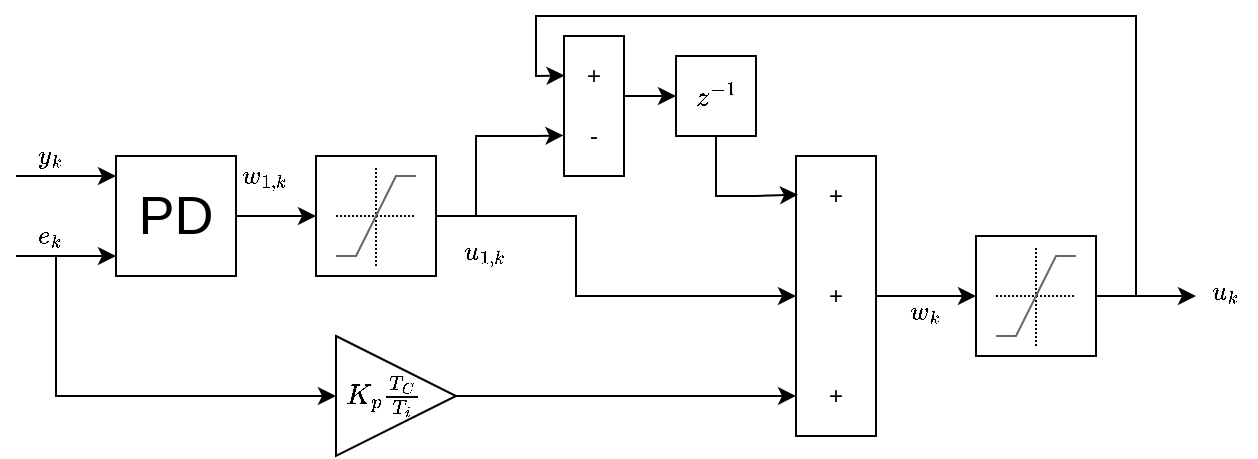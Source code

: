 <mxfile version="24.7.17">
  <diagram name="Pagina-1" id="lRAif52bMyJSiutm0Lax">
    <mxGraphModel dx="811" dy="470" grid="1" gridSize="10" guides="1" tooltips="1" connect="1" arrows="1" fold="1" page="1" pageScale="1" pageWidth="827" pageHeight="1169" math="1" shadow="0">
      <root>
        <mxCell id="0" />
        <mxCell id="1" parent="0" />
        <mxCell id="284J2wI9rGz6Ij0xIUgB-9" style="edgeStyle=orthogonalEdgeStyle;rounded=0;orthogonalLoop=1;jettySize=auto;html=1;entryX=0;entryY=0.5;entryDx=0;entryDy=0;" edge="1" parent="1" source="284J2wI9rGz6Ij0xIUgB-5" target="284J2wI9rGz6Ij0xIUgB-1">
          <mxGeometry relative="1" as="geometry" />
        </mxCell>
        <mxCell id="284J2wI9rGz6Ij0xIUgB-10" value="\(w_{1,k}\)" style="edgeLabel;html=1;align=center;verticalAlign=middle;resizable=0;points=[];" vertex="1" connectable="0" parent="284J2wI9rGz6Ij0xIUgB-9">
          <mxGeometry x="-0.317" relative="1" as="geometry">
            <mxPoint y="-20" as="offset" />
          </mxGeometry>
        </mxCell>
        <mxCell id="284J2wI9rGz6Ij0xIUgB-5" value="PD" style="whiteSpace=wrap;html=1;aspect=fixed;fillColor=none;fontSize=27;" vertex="1" parent="1">
          <mxGeometry x="190" y="250" width="60" height="60" as="geometry" />
        </mxCell>
        <mxCell id="284J2wI9rGz6Ij0xIUgB-7" value="" style="group" vertex="1" connectable="0" parent="1">
          <mxGeometry x="290" y="250" width="60" height="60" as="geometry" />
        </mxCell>
        <mxCell id="284J2wI9rGz6Ij0xIUgB-1" value="" style="whiteSpace=wrap;html=1;aspect=fixed;fillColor=none;" vertex="1" parent="284J2wI9rGz6Ij0xIUgB-7">
          <mxGeometry width="60" height="60" as="geometry" />
        </mxCell>
        <mxCell id="284J2wI9rGz6Ij0xIUgB-2" value="" style="endArrow=none;html=1;rounded=0;endFill=0;dashed=1;dashPattern=1 1;" edge="1" parent="284J2wI9rGz6Ij0xIUgB-7">
          <mxGeometry width="50" height="50" relative="1" as="geometry">
            <mxPoint x="30" y="55" as="sourcePoint" />
            <mxPoint x="30" y="5" as="targetPoint" />
          </mxGeometry>
        </mxCell>
        <mxCell id="284J2wI9rGz6Ij0xIUgB-3" value="" style="endArrow=none;html=1;rounded=0;endFill=0;dashed=1;dashPattern=1 1;" edge="1" parent="284J2wI9rGz6Ij0xIUgB-7">
          <mxGeometry width="50" height="50" relative="1" as="geometry">
            <mxPoint x="10" y="30" as="sourcePoint" />
            <mxPoint x="50" y="30" as="targetPoint" />
          </mxGeometry>
        </mxCell>
        <mxCell id="284J2wI9rGz6Ij0xIUgB-4" value="" style="endArrow=none;html=1;rounded=0;fillColor=#f5f5f5;strokeColor=#666666;" edge="1" parent="284J2wI9rGz6Ij0xIUgB-7">
          <mxGeometry width="50" height="50" relative="1" as="geometry">
            <mxPoint x="10" y="50" as="sourcePoint" />
            <mxPoint x="50" y="10" as="targetPoint" />
            <Array as="points">
              <mxPoint x="20" y="50" />
              <mxPoint x="40" y="10" />
            </Array>
          </mxGeometry>
        </mxCell>
        <mxCell id="284J2wI9rGz6Ij0xIUgB-11" style="edgeStyle=orthogonalEdgeStyle;rounded=0;orthogonalLoop=1;jettySize=auto;html=1;entryX=0;entryY=0.5;entryDx=0;entryDy=0;" edge="1" parent="1">
          <mxGeometry relative="1" as="geometry">
            <mxPoint x="140" y="260" as="sourcePoint" />
            <mxPoint x="190" y="260" as="targetPoint" />
          </mxGeometry>
        </mxCell>
        <mxCell id="284J2wI9rGz6Ij0xIUgB-12" value="\(y_{k}\)" style="edgeLabel;html=1;align=center;verticalAlign=middle;resizable=0;points=[];" vertex="1" connectable="0" parent="284J2wI9rGz6Ij0xIUgB-11">
          <mxGeometry x="-0.317" relative="1" as="geometry">
            <mxPoint y="-10" as="offset" />
          </mxGeometry>
        </mxCell>
        <mxCell id="284J2wI9rGz6Ij0xIUgB-13" style="edgeStyle=orthogonalEdgeStyle;rounded=0;orthogonalLoop=1;jettySize=auto;html=1;entryX=0;entryY=0.5;entryDx=0;entryDy=0;" edge="1" parent="1">
          <mxGeometry relative="1" as="geometry">
            <mxPoint x="140" y="300" as="sourcePoint" />
            <mxPoint x="190" y="300" as="targetPoint" />
          </mxGeometry>
        </mxCell>
        <mxCell id="284J2wI9rGz6Ij0xIUgB-14" value="\(e_{k}\)" style="edgeLabel;html=1;align=center;verticalAlign=middle;resizable=0;points=[];" vertex="1" connectable="0" parent="284J2wI9rGz6Ij0xIUgB-13">
          <mxGeometry x="-0.317" relative="1" as="geometry">
            <mxPoint y="-10" as="offset" />
          </mxGeometry>
        </mxCell>
        <mxCell id="284J2wI9rGz6Ij0xIUgB-15" value="\(K_p\frac{T_C}{T_i}\)&amp;nbsp; &amp;nbsp;&amp;nbsp;" style="triangle;whiteSpace=wrap;html=1;fillColor=none;" vertex="1" parent="1">
          <mxGeometry x="300" y="340" width="60" height="60" as="geometry" />
        </mxCell>
        <mxCell id="284J2wI9rGz6Ij0xIUgB-16" value="" style="endArrow=classic;html=1;rounded=0;entryX=0;entryY=0.5;entryDx=0;entryDy=0;" edge="1" parent="1" target="284J2wI9rGz6Ij0xIUgB-15">
          <mxGeometry width="50" height="50" relative="1" as="geometry">
            <mxPoint x="160" y="300" as="sourcePoint" />
            <mxPoint x="270" y="280" as="targetPoint" />
            <Array as="points">
              <mxPoint x="160" y="370" />
            </Array>
          </mxGeometry>
        </mxCell>
        <mxCell id="284J2wI9rGz6Ij0xIUgB-36" style="edgeStyle=orthogonalEdgeStyle;rounded=0;orthogonalLoop=1;jettySize=auto;html=1;entryX=0;entryY=0.5;entryDx=0;entryDy=0;" edge="1" parent="1" source="284J2wI9rGz6Ij0xIUgB-17" target="284J2wI9rGz6Ij0xIUgB-31">
          <mxGeometry relative="1" as="geometry" />
        </mxCell>
        <mxCell id="284J2wI9rGz6Ij0xIUgB-17" value="" style="rounded=0;whiteSpace=wrap;html=1;fillColor=none;" vertex="1" parent="1">
          <mxGeometry x="530" y="250" width="40" height="140" as="geometry" />
        </mxCell>
        <mxCell id="284J2wI9rGz6Ij0xIUgB-28" style="edgeStyle=orthogonalEdgeStyle;rounded=0;orthogonalLoop=1;jettySize=auto;html=1;entryX=0;entryY=0.5;entryDx=0;entryDy=0;" edge="1" parent="1" source="284J2wI9rGz6Ij0xIUgB-18" target="284J2wI9rGz6Ij0xIUgB-27">
          <mxGeometry relative="1" as="geometry">
            <Array as="points">
              <mxPoint x="460" y="220" />
              <mxPoint x="460" y="220" />
            </Array>
          </mxGeometry>
        </mxCell>
        <mxCell id="284J2wI9rGz6Ij0xIUgB-18" value="" style="rounded=0;whiteSpace=wrap;html=1;fillColor=none;" vertex="1" parent="1">
          <mxGeometry x="414" y="190" width="30" height="70" as="geometry" />
        </mxCell>
        <mxCell id="284J2wI9rGz6Ij0xIUgB-20" value="" style="endArrow=classic;html=1;rounded=0;entryX=-0.009;entryY=0.71;entryDx=0;entryDy=0;entryPerimeter=0;" edge="1" parent="1" target="284J2wI9rGz6Ij0xIUgB-18">
          <mxGeometry width="50" height="50" relative="1" as="geometry">
            <mxPoint x="370" y="280" as="sourcePoint" />
            <mxPoint x="410" y="240" as="targetPoint" />
            <Array as="points">
              <mxPoint x="370" y="240" />
              <mxPoint x="400" y="240" />
            </Array>
          </mxGeometry>
        </mxCell>
        <mxCell id="284J2wI9rGz6Ij0xIUgB-21" value="-" style="text;html=1;align=center;verticalAlign=middle;whiteSpace=wrap;rounded=0;" vertex="1" parent="1">
          <mxGeometry x="419" y="230" width="20" height="20" as="geometry" />
        </mxCell>
        <mxCell id="284J2wI9rGz6Ij0xIUgB-22" value="+" style="text;html=1;align=center;verticalAlign=middle;whiteSpace=wrap;rounded=0;" vertex="1" parent="1">
          <mxGeometry x="419" y="200" width="20" height="20" as="geometry" />
        </mxCell>
        <mxCell id="284J2wI9rGz6Ij0xIUgB-23" value="+" style="text;html=1;align=center;verticalAlign=middle;whiteSpace=wrap;rounded=0;" vertex="1" parent="1">
          <mxGeometry x="540" y="310" width="20" height="20" as="geometry" />
        </mxCell>
        <mxCell id="284J2wI9rGz6Ij0xIUgB-24" value="+" style="text;html=1;align=center;verticalAlign=middle;whiteSpace=wrap;rounded=0;" vertex="1" parent="1">
          <mxGeometry x="540" y="260" width="20" height="20" as="geometry" />
        </mxCell>
        <mxCell id="284J2wI9rGz6Ij0xIUgB-25" value="+" style="text;html=1;align=center;verticalAlign=middle;whiteSpace=wrap;rounded=0;" vertex="1" parent="1">
          <mxGeometry x="540" y="360" width="20" height="20" as="geometry" />
        </mxCell>
        <mxCell id="284J2wI9rGz6Ij0xIUgB-19" style="edgeStyle=orthogonalEdgeStyle;rounded=0;orthogonalLoop=1;jettySize=auto;html=1;entryX=0;entryY=0.5;entryDx=0;entryDy=0;" edge="1" parent="1" source="284J2wI9rGz6Ij0xIUgB-1" target="284J2wI9rGz6Ij0xIUgB-17">
          <mxGeometry relative="1" as="geometry">
            <mxPoint x="420" y="280" as="targetPoint" />
            <Array as="points">
              <mxPoint x="420" y="280" />
              <mxPoint x="420" y="320" />
            </Array>
          </mxGeometry>
        </mxCell>
        <mxCell id="284J2wI9rGz6Ij0xIUgB-26" style="edgeStyle=orthogonalEdgeStyle;rounded=0;orthogonalLoop=1;jettySize=auto;html=1;entryX=0;entryY=0.857;entryDx=0;entryDy=0;entryPerimeter=0;" edge="1" parent="1" source="284J2wI9rGz6Ij0xIUgB-15" target="284J2wI9rGz6Ij0xIUgB-17">
          <mxGeometry relative="1" as="geometry" />
        </mxCell>
        <mxCell id="284J2wI9rGz6Ij0xIUgB-27" value="\(z^{-1}\)" style="whiteSpace=wrap;html=1;aspect=fixed;fillColor=none;" vertex="1" parent="1">
          <mxGeometry x="470" y="200" width="40" height="40" as="geometry" />
        </mxCell>
        <mxCell id="284J2wI9rGz6Ij0xIUgB-29" style="edgeStyle=orthogonalEdgeStyle;rounded=0;orthogonalLoop=1;jettySize=auto;html=1;entryX=0.025;entryY=0.138;entryDx=0;entryDy=0;entryPerimeter=0;" edge="1" parent="1" source="284J2wI9rGz6Ij0xIUgB-27" target="284J2wI9rGz6Ij0xIUgB-17">
          <mxGeometry relative="1" as="geometry">
            <Array as="points">
              <mxPoint x="490" y="270" />
              <mxPoint x="510" y="270" />
            </Array>
          </mxGeometry>
        </mxCell>
        <mxCell id="284J2wI9rGz6Ij0xIUgB-30" value="" style="group" vertex="1" connectable="0" parent="1">
          <mxGeometry x="620" y="290" width="60" height="60" as="geometry" />
        </mxCell>
        <mxCell id="284J2wI9rGz6Ij0xIUgB-35" style="edgeStyle=orthogonalEdgeStyle;rounded=0;orthogonalLoop=1;jettySize=auto;html=1;" edge="1" parent="284J2wI9rGz6Ij0xIUgB-30" source="284J2wI9rGz6Ij0xIUgB-31">
          <mxGeometry relative="1" as="geometry">
            <mxPoint x="110" y="30" as="targetPoint" />
          </mxGeometry>
        </mxCell>
        <mxCell id="284J2wI9rGz6Ij0xIUgB-31" value="" style="whiteSpace=wrap;html=1;aspect=fixed;fillColor=none;" vertex="1" parent="284J2wI9rGz6Ij0xIUgB-30">
          <mxGeometry width="60" height="60" as="geometry" />
        </mxCell>
        <mxCell id="284J2wI9rGz6Ij0xIUgB-32" value="" style="endArrow=none;html=1;rounded=0;endFill=0;dashed=1;dashPattern=1 1;" edge="1" parent="284J2wI9rGz6Ij0xIUgB-30">
          <mxGeometry width="50" height="50" relative="1" as="geometry">
            <mxPoint x="30" y="55" as="sourcePoint" />
            <mxPoint x="30" y="5" as="targetPoint" />
          </mxGeometry>
        </mxCell>
        <mxCell id="284J2wI9rGz6Ij0xIUgB-33" value="" style="endArrow=none;html=1;rounded=0;endFill=0;dashed=1;dashPattern=1 1;" edge="1" parent="284J2wI9rGz6Ij0xIUgB-30">
          <mxGeometry width="50" height="50" relative="1" as="geometry">
            <mxPoint x="10" y="30" as="sourcePoint" />
            <mxPoint x="50" y="30" as="targetPoint" />
          </mxGeometry>
        </mxCell>
        <mxCell id="284J2wI9rGz6Ij0xIUgB-34" value="" style="endArrow=none;html=1;rounded=0;fillColor=#f5f5f5;strokeColor=#666666;" edge="1" parent="284J2wI9rGz6Ij0xIUgB-30">
          <mxGeometry width="50" height="50" relative="1" as="geometry">
            <mxPoint x="10" y="50" as="sourcePoint" />
            <mxPoint x="50" y="10" as="targetPoint" />
            <Array as="points">
              <mxPoint x="20" y="50" />
              <mxPoint x="40" y="10" />
            </Array>
          </mxGeometry>
        </mxCell>
        <mxCell id="284J2wI9rGz6Ij0xIUgB-37" value="" style="endArrow=classic;html=1;rounded=0;entryX=0.009;entryY=0.282;entryDx=0;entryDy=0;entryPerimeter=0;" edge="1" parent="1" target="284J2wI9rGz6Ij0xIUgB-18">
          <mxGeometry width="50" height="50" relative="1" as="geometry">
            <mxPoint x="700" y="320" as="sourcePoint" />
            <mxPoint x="520" y="250" as="targetPoint" />
            <Array as="points">
              <mxPoint x="700" y="180" />
              <mxPoint x="550" y="180" />
              <mxPoint x="400" y="180" />
              <mxPoint x="400" y="210" />
            </Array>
          </mxGeometry>
        </mxCell>
        <mxCell id="284J2wI9rGz6Ij0xIUgB-38" value="\(u_{1,k}\)" style="edgeLabel;html=1;align=center;verticalAlign=middle;resizable=0;points=[];" vertex="1" connectable="0" parent="1">
          <mxGeometry x="359.997" y="290" as="geometry">
            <mxPoint x="14" y="8" as="offset" />
          </mxGeometry>
        </mxCell>
        <mxCell id="284J2wI9rGz6Ij0xIUgB-39" value="\(w_k\)" style="edgeLabel;html=1;align=center;verticalAlign=middle;resizable=0;points=[];" vertex="1" connectable="0" parent="1">
          <mxGeometry x="579.997" y="320" as="geometry">
            <mxPoint x="14" y="8" as="offset" />
          </mxGeometry>
        </mxCell>
        <mxCell id="284J2wI9rGz6Ij0xIUgB-40" value="\(u_k\)" style="edgeLabel;html=1;align=center;verticalAlign=middle;resizable=0;points=[];" vertex="1" connectable="0" parent="1">
          <mxGeometry x="729.997" y="310" as="geometry">
            <mxPoint x="14" y="8" as="offset" />
          </mxGeometry>
        </mxCell>
      </root>
    </mxGraphModel>
  </diagram>
</mxfile>
